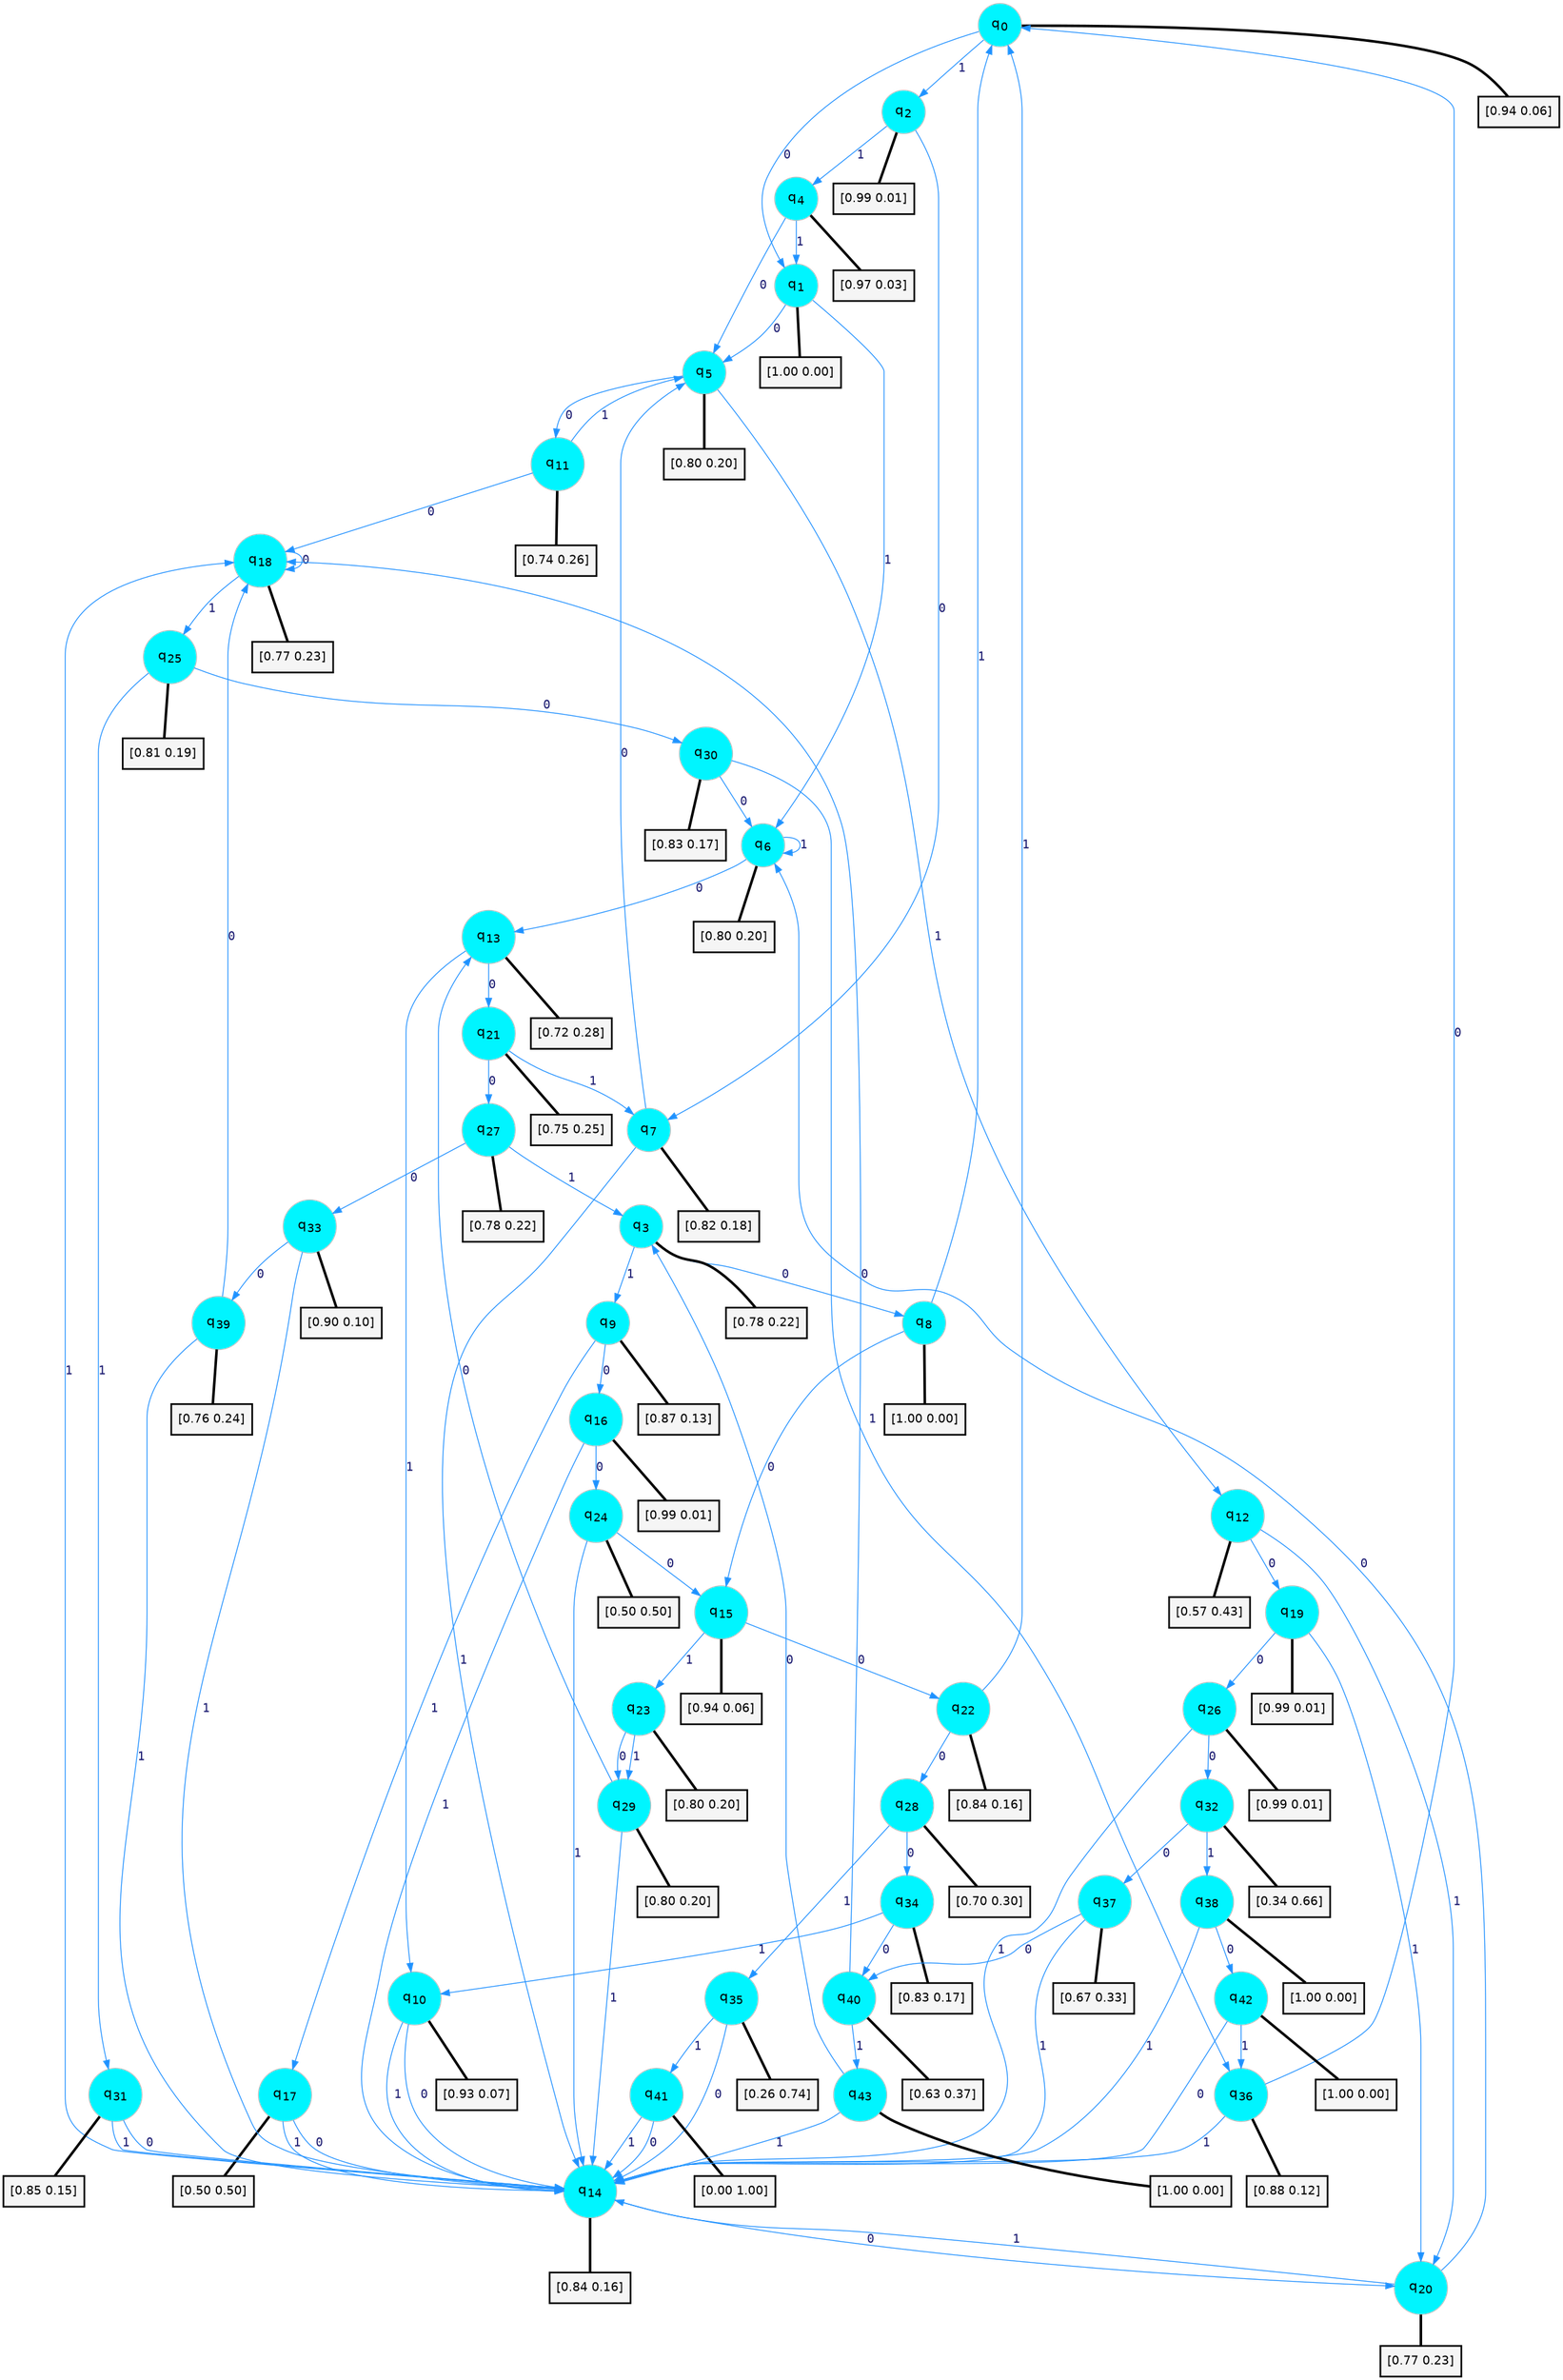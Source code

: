 digraph G {
graph [
bgcolor=transparent, dpi=300, rankdir=TD, size="40,25"];
node [
color=gray, fillcolor=turquoise1, fontcolor=black, fontname=Helvetica, fontsize=16, fontweight=bold, shape=circle, style=filled];
edge [
arrowsize=1, color=dodgerblue1, fontcolor=midnightblue, fontname=courier, fontweight=bold, penwidth=1, style=solid, weight=20];
0[label=<q<SUB>0</SUB>>];
1[label=<q<SUB>1</SUB>>];
2[label=<q<SUB>2</SUB>>];
3[label=<q<SUB>3</SUB>>];
4[label=<q<SUB>4</SUB>>];
5[label=<q<SUB>5</SUB>>];
6[label=<q<SUB>6</SUB>>];
7[label=<q<SUB>7</SUB>>];
8[label=<q<SUB>8</SUB>>];
9[label=<q<SUB>9</SUB>>];
10[label=<q<SUB>10</SUB>>];
11[label=<q<SUB>11</SUB>>];
12[label=<q<SUB>12</SUB>>];
13[label=<q<SUB>13</SUB>>];
14[label=<q<SUB>14</SUB>>];
15[label=<q<SUB>15</SUB>>];
16[label=<q<SUB>16</SUB>>];
17[label=<q<SUB>17</SUB>>];
18[label=<q<SUB>18</SUB>>];
19[label=<q<SUB>19</SUB>>];
20[label=<q<SUB>20</SUB>>];
21[label=<q<SUB>21</SUB>>];
22[label=<q<SUB>22</SUB>>];
23[label=<q<SUB>23</SUB>>];
24[label=<q<SUB>24</SUB>>];
25[label=<q<SUB>25</SUB>>];
26[label=<q<SUB>26</SUB>>];
27[label=<q<SUB>27</SUB>>];
28[label=<q<SUB>28</SUB>>];
29[label=<q<SUB>29</SUB>>];
30[label=<q<SUB>30</SUB>>];
31[label=<q<SUB>31</SUB>>];
32[label=<q<SUB>32</SUB>>];
33[label=<q<SUB>33</SUB>>];
34[label=<q<SUB>34</SUB>>];
35[label=<q<SUB>35</SUB>>];
36[label=<q<SUB>36</SUB>>];
37[label=<q<SUB>37</SUB>>];
38[label=<q<SUB>38</SUB>>];
39[label=<q<SUB>39</SUB>>];
40[label=<q<SUB>40</SUB>>];
41[label=<q<SUB>41</SUB>>];
42[label=<q<SUB>42</SUB>>];
43[label=<q<SUB>43</SUB>>];
44[label="[0.94 0.06]", shape=box,fontcolor=black, fontname=Helvetica, fontsize=14, penwidth=2, fillcolor=whitesmoke,color=black];
45[label="[1.00 0.00]", shape=box,fontcolor=black, fontname=Helvetica, fontsize=14, penwidth=2, fillcolor=whitesmoke,color=black];
46[label="[0.99 0.01]", shape=box,fontcolor=black, fontname=Helvetica, fontsize=14, penwidth=2, fillcolor=whitesmoke,color=black];
47[label="[0.78 0.22]", shape=box,fontcolor=black, fontname=Helvetica, fontsize=14, penwidth=2, fillcolor=whitesmoke,color=black];
48[label="[0.97 0.03]", shape=box,fontcolor=black, fontname=Helvetica, fontsize=14, penwidth=2, fillcolor=whitesmoke,color=black];
49[label="[0.80 0.20]", shape=box,fontcolor=black, fontname=Helvetica, fontsize=14, penwidth=2, fillcolor=whitesmoke,color=black];
50[label="[0.80 0.20]", shape=box,fontcolor=black, fontname=Helvetica, fontsize=14, penwidth=2, fillcolor=whitesmoke,color=black];
51[label="[0.82 0.18]", shape=box,fontcolor=black, fontname=Helvetica, fontsize=14, penwidth=2, fillcolor=whitesmoke,color=black];
52[label="[1.00 0.00]", shape=box,fontcolor=black, fontname=Helvetica, fontsize=14, penwidth=2, fillcolor=whitesmoke,color=black];
53[label="[0.87 0.13]", shape=box,fontcolor=black, fontname=Helvetica, fontsize=14, penwidth=2, fillcolor=whitesmoke,color=black];
54[label="[0.93 0.07]", shape=box,fontcolor=black, fontname=Helvetica, fontsize=14, penwidth=2, fillcolor=whitesmoke,color=black];
55[label="[0.74 0.26]", shape=box,fontcolor=black, fontname=Helvetica, fontsize=14, penwidth=2, fillcolor=whitesmoke,color=black];
56[label="[0.57 0.43]", shape=box,fontcolor=black, fontname=Helvetica, fontsize=14, penwidth=2, fillcolor=whitesmoke,color=black];
57[label="[0.72 0.28]", shape=box,fontcolor=black, fontname=Helvetica, fontsize=14, penwidth=2, fillcolor=whitesmoke,color=black];
58[label="[0.84 0.16]", shape=box,fontcolor=black, fontname=Helvetica, fontsize=14, penwidth=2, fillcolor=whitesmoke,color=black];
59[label="[0.94 0.06]", shape=box,fontcolor=black, fontname=Helvetica, fontsize=14, penwidth=2, fillcolor=whitesmoke,color=black];
60[label="[0.99 0.01]", shape=box,fontcolor=black, fontname=Helvetica, fontsize=14, penwidth=2, fillcolor=whitesmoke,color=black];
61[label="[0.50 0.50]", shape=box,fontcolor=black, fontname=Helvetica, fontsize=14, penwidth=2, fillcolor=whitesmoke,color=black];
62[label="[0.77 0.23]", shape=box,fontcolor=black, fontname=Helvetica, fontsize=14, penwidth=2, fillcolor=whitesmoke,color=black];
63[label="[0.99 0.01]", shape=box,fontcolor=black, fontname=Helvetica, fontsize=14, penwidth=2, fillcolor=whitesmoke,color=black];
64[label="[0.77 0.23]", shape=box,fontcolor=black, fontname=Helvetica, fontsize=14, penwidth=2, fillcolor=whitesmoke,color=black];
65[label="[0.75 0.25]", shape=box,fontcolor=black, fontname=Helvetica, fontsize=14, penwidth=2, fillcolor=whitesmoke,color=black];
66[label="[0.84 0.16]", shape=box,fontcolor=black, fontname=Helvetica, fontsize=14, penwidth=2, fillcolor=whitesmoke,color=black];
67[label="[0.80 0.20]", shape=box,fontcolor=black, fontname=Helvetica, fontsize=14, penwidth=2, fillcolor=whitesmoke,color=black];
68[label="[0.50 0.50]", shape=box,fontcolor=black, fontname=Helvetica, fontsize=14, penwidth=2, fillcolor=whitesmoke,color=black];
69[label="[0.81 0.19]", shape=box,fontcolor=black, fontname=Helvetica, fontsize=14, penwidth=2, fillcolor=whitesmoke,color=black];
70[label="[0.99 0.01]", shape=box,fontcolor=black, fontname=Helvetica, fontsize=14, penwidth=2, fillcolor=whitesmoke,color=black];
71[label="[0.78 0.22]", shape=box,fontcolor=black, fontname=Helvetica, fontsize=14, penwidth=2, fillcolor=whitesmoke,color=black];
72[label="[0.70 0.30]", shape=box,fontcolor=black, fontname=Helvetica, fontsize=14, penwidth=2, fillcolor=whitesmoke,color=black];
73[label="[0.80 0.20]", shape=box,fontcolor=black, fontname=Helvetica, fontsize=14, penwidth=2, fillcolor=whitesmoke,color=black];
74[label="[0.83 0.17]", shape=box,fontcolor=black, fontname=Helvetica, fontsize=14, penwidth=2, fillcolor=whitesmoke,color=black];
75[label="[0.85 0.15]", shape=box,fontcolor=black, fontname=Helvetica, fontsize=14, penwidth=2, fillcolor=whitesmoke,color=black];
76[label="[0.34 0.66]", shape=box,fontcolor=black, fontname=Helvetica, fontsize=14, penwidth=2, fillcolor=whitesmoke,color=black];
77[label="[0.90 0.10]", shape=box,fontcolor=black, fontname=Helvetica, fontsize=14, penwidth=2, fillcolor=whitesmoke,color=black];
78[label="[0.83 0.17]", shape=box,fontcolor=black, fontname=Helvetica, fontsize=14, penwidth=2, fillcolor=whitesmoke,color=black];
79[label="[0.26 0.74]", shape=box,fontcolor=black, fontname=Helvetica, fontsize=14, penwidth=2, fillcolor=whitesmoke,color=black];
80[label="[0.88 0.12]", shape=box,fontcolor=black, fontname=Helvetica, fontsize=14, penwidth=2, fillcolor=whitesmoke,color=black];
81[label="[0.67 0.33]", shape=box,fontcolor=black, fontname=Helvetica, fontsize=14, penwidth=2, fillcolor=whitesmoke,color=black];
82[label="[1.00 0.00]", shape=box,fontcolor=black, fontname=Helvetica, fontsize=14, penwidth=2, fillcolor=whitesmoke,color=black];
83[label="[0.76 0.24]", shape=box,fontcolor=black, fontname=Helvetica, fontsize=14, penwidth=2, fillcolor=whitesmoke,color=black];
84[label="[0.63 0.37]", shape=box,fontcolor=black, fontname=Helvetica, fontsize=14, penwidth=2, fillcolor=whitesmoke,color=black];
85[label="[0.00 1.00]", shape=box,fontcolor=black, fontname=Helvetica, fontsize=14, penwidth=2, fillcolor=whitesmoke,color=black];
86[label="[1.00 0.00]", shape=box,fontcolor=black, fontname=Helvetica, fontsize=14, penwidth=2, fillcolor=whitesmoke,color=black];
87[label="[1.00 0.00]", shape=box,fontcolor=black, fontname=Helvetica, fontsize=14, penwidth=2, fillcolor=whitesmoke,color=black];
0->1 [label=0];
0->2 [label=1];
0->44 [arrowhead=none, penwidth=3,color=black];
1->5 [label=0];
1->6 [label=1];
1->45 [arrowhead=none, penwidth=3,color=black];
2->7 [label=0];
2->4 [label=1];
2->46 [arrowhead=none, penwidth=3,color=black];
3->8 [label=0];
3->9 [label=1];
3->47 [arrowhead=none, penwidth=3,color=black];
4->5 [label=0];
4->1 [label=1];
4->48 [arrowhead=none, penwidth=3,color=black];
5->11 [label=0];
5->12 [label=1];
5->49 [arrowhead=none, penwidth=3,color=black];
6->13 [label=0];
6->6 [label=1];
6->50 [arrowhead=none, penwidth=3,color=black];
7->5 [label=0];
7->14 [label=1];
7->51 [arrowhead=none, penwidth=3,color=black];
8->15 [label=0];
8->0 [label=1];
8->52 [arrowhead=none, penwidth=3,color=black];
9->16 [label=0];
9->17 [label=1];
9->53 [arrowhead=none, penwidth=3,color=black];
10->14 [label=0];
10->14 [label=1];
10->54 [arrowhead=none, penwidth=3,color=black];
11->18 [label=0];
11->5 [label=1];
11->55 [arrowhead=none, penwidth=3,color=black];
12->19 [label=0];
12->20 [label=1];
12->56 [arrowhead=none, penwidth=3,color=black];
13->21 [label=0];
13->10 [label=1];
13->57 [arrowhead=none, penwidth=3,color=black];
14->20 [label=0];
14->18 [label=1];
14->58 [arrowhead=none, penwidth=3,color=black];
15->22 [label=0];
15->23 [label=1];
15->59 [arrowhead=none, penwidth=3,color=black];
16->24 [label=0];
16->14 [label=1];
16->60 [arrowhead=none, penwidth=3,color=black];
17->14 [label=0];
17->14 [label=1];
17->61 [arrowhead=none, penwidth=3,color=black];
18->18 [label=0];
18->25 [label=1];
18->62 [arrowhead=none, penwidth=3,color=black];
19->26 [label=0];
19->20 [label=1];
19->63 [arrowhead=none, penwidth=3,color=black];
20->6 [label=0];
20->14 [label=1];
20->64 [arrowhead=none, penwidth=3,color=black];
21->27 [label=0];
21->7 [label=1];
21->65 [arrowhead=none, penwidth=3,color=black];
22->28 [label=0];
22->0 [label=1];
22->66 [arrowhead=none, penwidth=3,color=black];
23->29 [label=0];
23->29 [label=1];
23->67 [arrowhead=none, penwidth=3,color=black];
24->15 [label=0];
24->14 [label=1];
24->68 [arrowhead=none, penwidth=3,color=black];
25->30 [label=0];
25->31 [label=1];
25->69 [arrowhead=none, penwidth=3,color=black];
26->32 [label=0];
26->14 [label=1];
26->70 [arrowhead=none, penwidth=3,color=black];
27->33 [label=0];
27->3 [label=1];
27->71 [arrowhead=none, penwidth=3,color=black];
28->34 [label=0];
28->35 [label=1];
28->72 [arrowhead=none, penwidth=3,color=black];
29->13 [label=0];
29->14 [label=1];
29->73 [arrowhead=none, penwidth=3,color=black];
30->6 [label=0];
30->36 [label=1];
30->74 [arrowhead=none, penwidth=3,color=black];
31->14 [label=0];
31->14 [label=1];
31->75 [arrowhead=none, penwidth=3,color=black];
32->37 [label=0];
32->38 [label=1];
32->76 [arrowhead=none, penwidth=3,color=black];
33->39 [label=0];
33->14 [label=1];
33->77 [arrowhead=none, penwidth=3,color=black];
34->40 [label=0];
34->10 [label=1];
34->78 [arrowhead=none, penwidth=3,color=black];
35->14 [label=0];
35->41 [label=1];
35->79 [arrowhead=none, penwidth=3,color=black];
36->0 [label=0];
36->14 [label=1];
36->80 [arrowhead=none, penwidth=3,color=black];
37->40 [label=0];
37->14 [label=1];
37->81 [arrowhead=none, penwidth=3,color=black];
38->42 [label=0];
38->14 [label=1];
38->82 [arrowhead=none, penwidth=3,color=black];
39->18 [label=0];
39->14 [label=1];
39->83 [arrowhead=none, penwidth=3,color=black];
40->18 [label=0];
40->43 [label=1];
40->84 [arrowhead=none, penwidth=3,color=black];
41->14 [label=0];
41->14 [label=1];
41->85 [arrowhead=none, penwidth=3,color=black];
42->14 [label=0];
42->36 [label=1];
42->86 [arrowhead=none, penwidth=3,color=black];
43->3 [label=0];
43->14 [label=1];
43->87 [arrowhead=none, penwidth=3,color=black];
}
